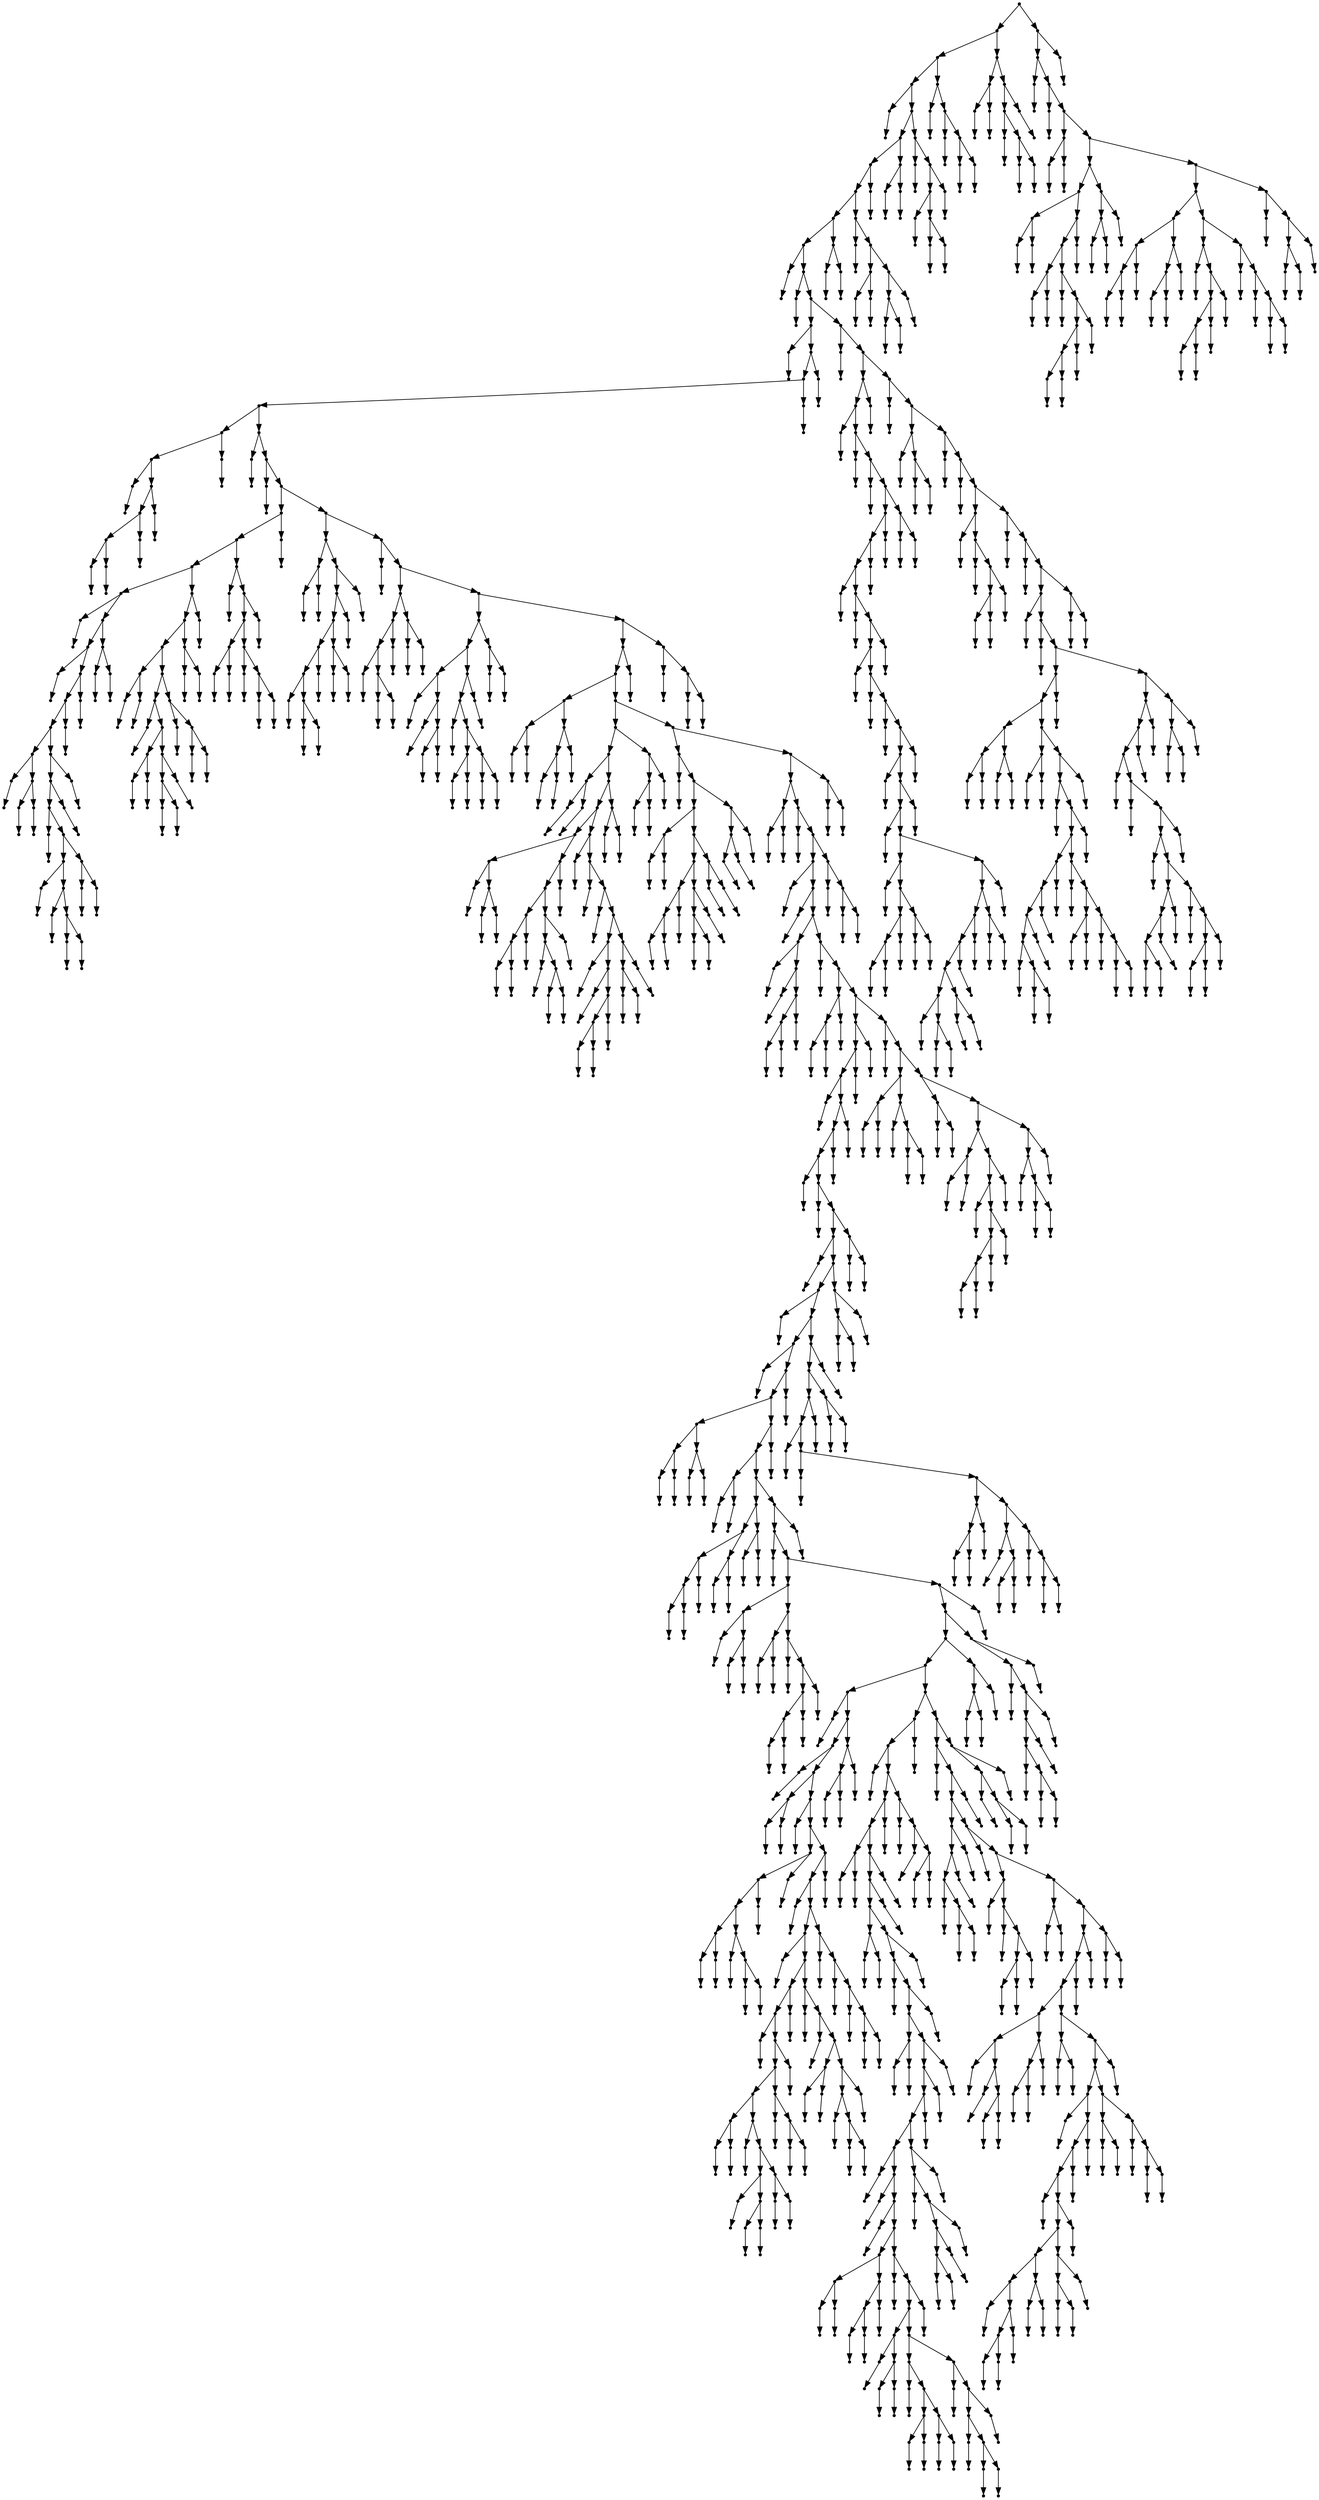 digraph {
  1627 [shape=point];
  1516 [shape=point];
  1498 [shape=point];
  1486 [shape=point];
  1 [shape=point];
  0 [shape=point];
  1485 [shape=point];
  1470 [shape=point];
  1464 [shape=point];
  1461 [shape=point];
  1443 [shape=point];
  1437 [shape=point];
  3 [shape=point];
  2 [shape=point];
  1436 [shape=point];
  5 [shape=point];
  4 [shape=point];
  1435 [shape=point];
  1162 [shape=point];
  7 [shape=point];
  6 [shape=point];
  1161 [shape=point];
  1158 [shape=point];
  1155 [shape=point];
  24 [shape=point];
  21 [shape=point];
  9 [shape=point];
  8 [shape=point];
  20 [shape=point];
  17 [shape=point];
  14 [shape=point];
  11 [shape=point];
  10 [shape=point];
  13 [shape=point];
  12 [shape=point];
  16 [shape=point];
  15 [shape=point];
  19 [shape=point];
  18 [shape=point];
  23 [shape=point];
  22 [shape=point];
  1154 [shape=point];
  26 [shape=point];
  25 [shape=point];
  1153 [shape=point];
  28 [shape=point];
  27 [shape=point];
  1152 [shape=point];
  147 [shape=point];
  144 [shape=point];
  123 [shape=point];
  81 [shape=point];
  30 [shape=point];
  29 [shape=point];
  80 [shape=point];
  74 [shape=point];
  32 [shape=point];
  31 [shape=point];
  73 [shape=point];
  70 [shape=point];
  67 [shape=point];
  40 [shape=point];
  34 [shape=point];
  33 [shape=point];
  39 [shape=point];
  36 [shape=point];
  35 [shape=point];
  38 [shape=point];
  37 [shape=point];
  66 [shape=point];
  63 [shape=point];
  60 [shape=point];
  42 [shape=point];
  41 [shape=point];
  59 [shape=point];
  53 [shape=point];
  44 [shape=point];
  43 [shape=point];
  52 [shape=point];
  46 [shape=point];
  45 [shape=point];
  51 [shape=point];
  48 [shape=point];
  47 [shape=point];
  50 [shape=point];
  49 [shape=point];
  58 [shape=point];
  55 [shape=point];
  54 [shape=point];
  57 [shape=point];
  56 [shape=point];
  62 [shape=point];
  61 [shape=point];
  65 [shape=point];
  64 [shape=point];
  69 [shape=point];
  68 [shape=point];
  72 [shape=point];
  71 [shape=point];
  79 [shape=point];
  76 [shape=point];
  75 [shape=point];
  78 [shape=point];
  77 [shape=point];
  122 [shape=point];
  119 [shape=point];
  113 [shape=point];
  86 [shape=point];
  83 [shape=point];
  82 [shape=point];
  85 [shape=point];
  84 [shape=point];
  112 [shape=point];
  103 [shape=point];
  88 [shape=point];
  87 [shape=point];
  102 [shape=point];
  93 [shape=point];
  90 [shape=point];
  89 [shape=point];
  92 [shape=point];
  91 [shape=point];
  101 [shape=point];
  98 [shape=point];
  95 [shape=point];
  94 [shape=point];
  97 [shape=point];
  96 [shape=point];
  100 [shape=point];
  99 [shape=point];
  111 [shape=point];
  105 [shape=point];
  104 [shape=point];
  110 [shape=point];
  107 [shape=point];
  106 [shape=point];
  109 [shape=point];
  108 [shape=point];
  118 [shape=point];
  115 [shape=point];
  114 [shape=point];
  117 [shape=point];
  116 [shape=point];
  121 [shape=point];
  120 [shape=point];
  143 [shape=point];
  125 [shape=point];
  124 [shape=point];
  142 [shape=point];
  139 [shape=point];
  130 [shape=point];
  127 [shape=point];
  126 [shape=point];
  129 [shape=point];
  128 [shape=point];
  138 [shape=point];
  132 [shape=point];
  131 [shape=point];
  137 [shape=point];
  134 [shape=point];
  133 [shape=point];
  136 [shape=point];
  135 [shape=point];
  141 [shape=point];
  140 [shape=point];
  146 [shape=point];
  145 [shape=point];
  1151 [shape=point];
  176 [shape=point];
  152 [shape=point];
  149 [shape=point];
  148 [shape=point];
  151 [shape=point];
  150 [shape=point];
  175 [shape=point];
  172 [shape=point];
  169 [shape=point];
  163 [shape=point];
  160 [shape=point];
  154 [shape=point];
  153 [shape=point];
  159 [shape=point];
  156 [shape=point];
  155 [shape=point];
  158 [shape=point];
  157 [shape=point];
  162 [shape=point];
  161 [shape=point];
  168 [shape=point];
  165 [shape=point];
  164 [shape=point];
  167 [shape=point];
  166 [shape=point];
  171 [shape=point];
  170 [shape=point];
  174 [shape=point];
  173 [shape=point];
  1150 [shape=point];
  178 [shape=point];
  177 [shape=point];
  1149 [shape=point];
  195 [shape=point];
  189 [shape=point];
  186 [shape=point];
  180 [shape=point];
  179 [shape=point];
  185 [shape=point];
  182 [shape=point];
  181 [shape=point];
  184 [shape=point];
  183 [shape=point];
  188 [shape=point];
  187 [shape=point];
  194 [shape=point];
  191 [shape=point];
  190 [shape=point];
  193 [shape=point];
  192 [shape=point];
  1148 [shape=point];
  230 [shape=point];
  224 [shape=point];
  206 [shape=point];
  197 [shape=point];
  196 [shape=point];
  205 [shape=point];
  199 [shape=point];
  198 [shape=point];
  204 [shape=point];
  201 [shape=point];
  200 [shape=point];
  203 [shape=point];
  202 [shape=point];
  223 [shape=point];
  220 [shape=point];
  208 [shape=point];
  207 [shape=point];
  219 [shape=point];
  213 [shape=point];
  210 [shape=point];
  209 [shape=point];
  212 [shape=point];
  211 [shape=point];
  218 [shape=point];
  215 [shape=point];
  214 [shape=point];
  217 [shape=point];
  216 [shape=point];
  222 [shape=point];
  221 [shape=point];
  229 [shape=point];
  226 [shape=point];
  225 [shape=point];
  228 [shape=point];
  227 [shape=point];
  1147 [shape=point];
  1138 [shape=point];
  1135 [shape=point];
  244 [shape=point];
  235 [shape=point];
  232 [shape=point];
  231 [shape=point];
  234 [shape=point];
  233 [shape=point];
  243 [shape=point];
  240 [shape=point];
  237 [shape=point];
  236 [shape=point];
  239 [shape=point];
  238 [shape=point];
  242 [shape=point];
  241 [shape=point];
  1134 [shape=point];
  330 [shape=point];
  321 [shape=point];
  249 [shape=point];
  246 [shape=point];
  245 [shape=point];
  248 [shape=point];
  247 [shape=point];
  320 [shape=point];
  314 [shape=point];
  281 [shape=point];
  257 [shape=point];
  251 [shape=point];
  250 [shape=point];
  256 [shape=point];
  253 [shape=point];
  252 [shape=point];
  255 [shape=point];
  254 [shape=point];
  280 [shape=point];
  277 [shape=point];
  265 [shape=point];
  262 [shape=point];
  259 [shape=point];
  258 [shape=point];
  261 [shape=point];
  260 [shape=point];
  264 [shape=point];
  263 [shape=point];
  276 [shape=point];
  273 [shape=point];
  267 [shape=point];
  266 [shape=point];
  272 [shape=point];
  269 [shape=point];
  268 [shape=point];
  271 [shape=point];
  270 [shape=point];
  275 [shape=point];
  274 [shape=point];
  279 [shape=point];
  278 [shape=point];
  313 [shape=point];
  283 [shape=point];
  282 [shape=point];
  312 [shape=point];
  285 [shape=point];
  284 [shape=point];
  311 [shape=point];
  287 [shape=point];
  286 [shape=point];
  310 [shape=point];
  301 [shape=point];
  289 [shape=point];
  288 [shape=point];
  300 [shape=point];
  291 [shape=point];
  290 [shape=point];
  299 [shape=point];
  296 [shape=point];
  293 [shape=point];
  292 [shape=point];
  295 [shape=point];
  294 [shape=point];
  298 [shape=point];
  297 [shape=point];
  309 [shape=point];
  306 [shape=point];
  303 [shape=point];
  302 [shape=point];
  305 [shape=point];
  304 [shape=point];
  308 [shape=point];
  307 [shape=point];
  319 [shape=point];
  316 [shape=point];
  315 [shape=point];
  318 [shape=point];
  317 [shape=point];
  329 [shape=point];
  326 [shape=point];
  323 [shape=point];
  322 [shape=point];
  325 [shape=point];
  324 [shape=point];
  328 [shape=point];
  327 [shape=point];
  1133 [shape=point];
  371 [shape=point];
  332 [shape=point];
  331 [shape=point];
  370 [shape=point];
  361 [shape=point];
  337 [shape=point];
  334 [shape=point];
  333 [shape=point];
  336 [shape=point];
  335 [shape=point];
  360 [shape=point];
  354 [shape=point];
  345 [shape=point];
  342 [shape=point];
  339 [shape=point];
  338 [shape=point];
  341 [shape=point];
  340 [shape=point];
  344 [shape=point];
  343 [shape=point];
  353 [shape=point];
  350 [shape=point];
  347 [shape=point];
  346 [shape=point];
  349 [shape=point];
  348 [shape=point];
  352 [shape=point];
  351 [shape=point];
  359 [shape=point];
  356 [shape=point];
  355 [shape=point];
  358 [shape=point];
  357 [shape=point];
  369 [shape=point];
  366 [shape=point];
  363 [shape=point];
  362 [shape=point];
  365 [shape=point];
  364 [shape=point];
  368 [shape=point];
  367 [shape=point];
  1132 [shape=point];
  1126 [shape=point];
  376 [shape=point];
  373 [shape=point];
  372 [shape=point];
  375 [shape=point];
  374 [shape=point];
  1125 [shape=point];
  378 [shape=point];
  377 [shape=point];
  1124 [shape=point];
  1115 [shape=point];
  380 [shape=point];
  379 [shape=point];
  1114 [shape=point];
  382 [shape=point];
  381 [shape=point];
  1113 [shape=point];
  396 [shape=point];
  384 [shape=point];
  383 [shape=point];
  395 [shape=point];
  386 [shape=point];
  385 [shape=point];
  394 [shape=point];
  391 [shape=point];
  388 [shape=point];
  387 [shape=point];
  390 [shape=point];
  389 [shape=point];
  393 [shape=point];
  392 [shape=point];
  1112 [shape=point];
  398 [shape=point];
  397 [shape=point];
  1111 [shape=point];
  406 [shape=point];
  403 [shape=point];
  400 [shape=point];
  399 [shape=point];
  402 [shape=point];
  401 [shape=point];
  405 [shape=point];
  404 [shape=point];
  1110 [shape=point];
  1050 [shape=point];
  1047 [shape=point];
  1044 [shape=point];
  408 [shape=point];
  407 [shape=point];
  1043 [shape=point];
  1040 [shape=point];
  1037 [shape=point];
  410 [shape=point];
  409 [shape=point];
  1036 [shape=point];
  412 [shape=point];
  411 [shape=point];
  1035 [shape=point];
  1029 [shape=point];
  414 [shape=point];
  413 [shape=point];
  1028 [shape=point];
  1019 [shape=point];
  416 [shape=point];
  415 [shape=point];
  1018 [shape=point];
  973 [shape=point];
  418 [shape=point];
  417 [shape=point];
  972 [shape=point];
  969 [shape=point];
  429 [shape=point];
  423 [shape=point];
  420 [shape=point];
  419 [shape=point];
  422 [shape=point];
  421 [shape=point];
  428 [shape=point];
  425 [shape=point];
  424 [shape=point];
  427 [shape=point];
  426 [shape=point];
  968 [shape=point];
  965 [shape=point];
  434 [shape=point];
  431 [shape=point];
  430 [shape=point];
  433 [shape=point];
  432 [shape=point];
  964 [shape=point];
  454 [shape=point];
  448 [shape=point];
  442 [shape=point];
  439 [shape=point];
  436 [shape=point];
  435 [shape=point];
  438 [shape=point];
  437 [shape=point];
  441 [shape=point];
  440 [shape=point];
  447 [shape=point];
  444 [shape=point];
  443 [shape=point];
  446 [shape=point];
  445 [shape=point];
  453 [shape=point];
  450 [shape=point];
  449 [shape=point];
  452 [shape=point];
  451 [shape=point];
  963 [shape=point];
  960 [shape=point];
  456 [shape=point];
  455 [shape=point];
  959 [shape=point];
  485 [shape=point];
  464 [shape=point];
  458 [shape=point];
  457 [shape=point];
  463 [shape=point];
  460 [shape=point];
  459 [shape=point];
  462 [shape=point];
  461 [shape=point];
  484 [shape=point];
  469 [shape=point];
  466 [shape=point];
  465 [shape=point];
  468 [shape=point];
  467 [shape=point];
  483 [shape=point];
  471 [shape=point];
  470 [shape=point];
  482 [shape=point];
  479 [shape=point];
  476 [shape=point];
  473 [shape=point];
  472 [shape=point];
  475 [shape=point];
  474 [shape=point];
  478 [shape=point];
  477 [shape=point];
  481 [shape=point];
  480 [shape=point];
  958 [shape=point];
  955 [shape=point];
  934 [shape=point];
  925 [shape=point];
  619 [shape=point];
  487 [shape=point];
  486 [shape=point];
  618 [shape=point];
  609 [shape=point];
  489 [shape=point];
  488 [shape=point];
  608 [shape=point];
  494 [shape=point];
  491 [shape=point];
  490 [shape=point];
  493 [shape=point];
  492 [shape=point];
  607 [shape=point];
  496 [shape=point];
  495 [shape=point];
  606 [shape=point];
  516 [shape=point];
  513 [shape=point];
  510 [shape=point];
  501 [shape=point];
  498 [shape=point];
  497 [shape=point];
  500 [shape=point];
  499 [shape=point];
  509 [shape=point];
  503 [shape=point];
  502 [shape=point];
  508 [shape=point];
  505 [shape=point];
  504 [shape=point];
  507 [shape=point];
  506 [shape=point];
  512 [shape=point];
  511 [shape=point];
  515 [shape=point];
  514 [shape=point];
  605 [shape=point];
  602 [shape=point];
  518 [shape=point];
  517 [shape=point];
  601 [shape=point];
  586 [shape=point];
  520 [shape=point];
  519 [shape=point];
  585 [shape=point];
  561 [shape=point];
  558 [shape=point];
  522 [shape=point];
  521 [shape=point];
  557 [shape=point];
  554 [shape=point];
  545 [shape=point];
  527 [shape=point];
  524 [shape=point];
  523 [shape=point];
  526 [shape=point];
  525 [shape=point];
  544 [shape=point];
  529 [shape=point];
  528 [shape=point];
  543 [shape=point];
  537 [shape=point];
  531 [shape=point];
  530 [shape=point];
  536 [shape=point];
  533 [shape=point];
  532 [shape=point];
  535 [shape=point];
  534 [shape=point];
  542 [shape=point];
  539 [shape=point];
  538 [shape=point];
  541 [shape=point];
  540 [shape=point];
  553 [shape=point];
  547 [shape=point];
  546 [shape=point];
  552 [shape=point];
  549 [shape=point];
  548 [shape=point];
  551 [shape=point];
  550 [shape=point];
  556 [shape=point];
  555 [shape=point];
  560 [shape=point];
  559 [shape=point];
  584 [shape=point];
  563 [shape=point];
  562 [shape=point];
  583 [shape=point];
  565 [shape=point];
  564 [shape=point];
  582 [shape=point];
  570 [shape=point];
  567 [shape=point];
  566 [shape=point];
  569 [shape=point];
  568 [shape=point];
  581 [shape=point];
  578 [shape=point];
  572 [shape=point];
  571 [shape=point];
  577 [shape=point];
  574 [shape=point];
  573 [shape=point];
  576 [shape=point];
  575 [shape=point];
  580 [shape=point];
  579 [shape=point];
  600 [shape=point];
  588 [shape=point];
  587 [shape=point];
  599 [shape=point];
  590 [shape=point];
  589 [shape=point];
  598 [shape=point];
  592 [shape=point];
  591 [shape=point];
  597 [shape=point];
  594 [shape=point];
  593 [shape=point];
  596 [shape=point];
  595 [shape=point];
  604 [shape=point];
  603 [shape=point];
  617 [shape=point];
  614 [shape=point];
  611 [shape=point];
  610 [shape=point];
  613 [shape=point];
  612 [shape=point];
  616 [shape=point];
  615 [shape=point];
  924 [shape=point];
  768 [shape=point];
  765 [shape=point];
  621 [shape=point];
  620 [shape=point];
  764 [shape=point];
  752 [shape=point];
  749 [shape=point];
  626 [shape=point];
  623 [shape=point];
  622 [shape=point];
  625 [shape=point];
  624 [shape=point];
  748 [shape=point];
  745 [shape=point];
  742 [shape=point];
  631 [shape=point];
  628 [shape=point];
  627 [shape=point];
  630 [shape=point];
  629 [shape=point];
  741 [shape=point];
  738 [shape=point];
  633 [shape=point];
  632 [shape=point];
  737 [shape=point];
  734 [shape=point];
  638 [shape=point];
  635 [shape=point];
  634 [shape=point];
  637 [shape=point];
  636 [shape=point];
  733 [shape=point];
  730 [shape=point];
  727 [shape=point];
  724 [shape=point];
  706 [shape=point];
  640 [shape=point];
  639 [shape=point];
  705 [shape=point];
  642 [shape=point];
  641 [shape=point];
  704 [shape=point];
  644 [shape=point];
  643 [shape=point];
  703 [shape=point];
  658 [shape=point];
  649 [shape=point];
  646 [shape=point];
  645 [shape=point];
  648 [shape=point];
  647 [shape=point];
  657 [shape=point];
  654 [shape=point];
  651 [shape=point];
  650 [shape=point];
  653 [shape=point];
  652 [shape=point];
  656 [shape=point];
  655 [shape=point];
  702 [shape=point];
  660 [shape=point];
  659 [shape=point];
  701 [shape=point];
  698 [shape=point];
  668 [shape=point];
  662 [shape=point];
  661 [shape=point];
  667 [shape=point];
  664 [shape=point];
  663 [shape=point];
  666 [shape=point];
  665 [shape=point];
  697 [shape=point];
  682 [shape=point];
  670 [shape=point];
  669 [shape=point];
  681 [shape=point];
  675 [shape=point];
  672 [shape=point];
  671 [shape=point];
  674 [shape=point];
  673 [shape=point];
  680 [shape=point];
  677 [shape=point];
  676 [shape=point];
  679 [shape=point];
  678 [shape=point];
  696 [shape=point];
  684 [shape=point];
  683 [shape=point];
  695 [shape=point];
  692 [shape=point];
  686 [shape=point];
  685 [shape=point];
  691 [shape=point];
  688 [shape=point];
  687 [shape=point];
  690 [shape=point];
  689 [shape=point];
  694 [shape=point];
  693 [shape=point];
  700 [shape=point];
  699 [shape=point];
  723 [shape=point];
  720 [shape=point];
  708 [shape=point];
  707 [shape=point];
  719 [shape=point];
  716 [shape=point];
  713 [shape=point];
  710 [shape=point];
  709 [shape=point];
  712 [shape=point];
  711 [shape=point];
  715 [shape=point];
  714 [shape=point];
  718 [shape=point];
  717 [shape=point];
  722 [shape=point];
  721 [shape=point];
  726 [shape=point];
  725 [shape=point];
  729 [shape=point];
  728 [shape=point];
  732 [shape=point];
  731 [shape=point];
  736 [shape=point];
  735 [shape=point];
  740 [shape=point];
  739 [shape=point];
  744 [shape=point];
  743 [shape=point];
  747 [shape=point];
  746 [shape=point];
  751 [shape=point];
  750 [shape=point];
  763 [shape=point];
  754 [shape=point];
  753 [shape=point];
  762 [shape=point];
  756 [shape=point];
  755 [shape=point];
  761 [shape=point];
  758 [shape=point];
  757 [shape=point];
  760 [shape=point];
  759 [shape=point];
  767 [shape=point];
  766 [shape=point];
  923 [shape=point];
  911 [shape=point];
  770 [shape=point];
  769 [shape=point];
  910 [shape=point];
  907 [shape=point];
  784 [shape=point];
  781 [shape=point];
  778 [shape=point];
  772 [shape=point];
  771 [shape=point];
  777 [shape=point];
  774 [shape=point];
  773 [shape=point];
  776 [shape=point];
  775 [shape=point];
  780 [shape=point];
  779 [shape=point];
  783 [shape=point];
  782 [shape=point];
  906 [shape=point];
  786 [shape=point];
  785 [shape=point];
  905 [shape=point];
  800 [shape=point];
  788 [shape=point];
  787 [shape=point];
  799 [shape=point];
  790 [shape=point];
  789 [shape=point];
  798 [shape=point];
  795 [shape=point];
  792 [shape=point];
  791 [shape=point];
  794 [shape=point];
  793 [shape=point];
  797 [shape=point];
  796 [shape=point];
  904 [shape=point];
  805 [shape=point];
  802 [shape=point];
  801 [shape=point];
  804 [shape=point];
  803 [shape=point];
  903 [shape=point];
  897 [shape=point];
  894 [shape=point];
  891 [shape=point];
  825 [shape=point];
  816 [shape=point];
  807 [shape=point];
  806 [shape=point];
  815 [shape=point];
  809 [shape=point];
  808 [shape=point];
  814 [shape=point];
  811 [shape=point];
  810 [shape=point];
  813 [shape=point];
  812 [shape=point];
  824 [shape=point];
  821 [shape=point];
  818 [shape=point];
  817 [shape=point];
  820 [shape=point];
  819 [shape=point];
  823 [shape=point];
  822 [shape=point];
  890 [shape=point];
  830 [shape=point];
  827 [shape=point];
  826 [shape=point];
  829 [shape=point];
  828 [shape=point];
  889 [shape=point];
  886 [shape=point];
  871 [shape=point];
  832 [shape=point];
  831 [shape=point];
  870 [shape=point];
  867 [shape=point];
  864 [shape=point];
  834 [shape=point];
  833 [shape=point];
  863 [shape=point];
  860 [shape=point];
  851 [shape=point];
  845 [shape=point];
  836 [shape=point];
  835 [shape=point];
  844 [shape=point];
  841 [shape=point];
  838 [shape=point];
  837 [shape=point];
  840 [shape=point];
  839 [shape=point];
  843 [shape=point];
  842 [shape=point];
  850 [shape=point];
  847 [shape=point];
  846 [shape=point];
  849 [shape=point];
  848 [shape=point];
  859 [shape=point];
  856 [shape=point];
  853 [shape=point];
  852 [shape=point];
  855 [shape=point];
  854 [shape=point];
  858 [shape=point];
  857 [shape=point];
  862 [shape=point];
  861 [shape=point];
  866 [shape=point];
  865 [shape=point];
  869 [shape=point];
  868 [shape=point];
  885 [shape=point];
  876 [shape=point];
  873 [shape=point];
  872 [shape=point];
  875 [shape=point];
  874 [shape=point];
  884 [shape=point];
  878 [shape=point];
  877 [shape=point];
  883 [shape=point];
  880 [shape=point];
  879 [shape=point];
  882 [shape=point];
  881 [shape=point];
  888 [shape=point];
  887 [shape=point];
  893 [shape=point];
  892 [shape=point];
  896 [shape=point];
  895 [shape=point];
  902 [shape=point];
  899 [shape=point];
  898 [shape=point];
  901 [shape=point];
  900 [shape=point];
  909 [shape=point];
  908 [shape=point];
  922 [shape=point];
  919 [shape=point];
  913 [shape=point];
  912 [shape=point];
  918 [shape=point];
  915 [shape=point];
  914 [shape=point];
  917 [shape=point];
  916 [shape=point];
  921 [shape=point];
  920 [shape=point];
  933 [shape=point];
  930 [shape=point];
  927 [shape=point];
  926 [shape=point];
  929 [shape=point];
  928 [shape=point];
  932 [shape=point];
  931 [shape=point];
  954 [shape=point];
  951 [shape=point];
  936 [shape=point];
  935 [shape=point];
  950 [shape=point];
  947 [shape=point];
  944 [shape=point];
  938 [shape=point];
  937 [shape=point];
  943 [shape=point];
  940 [shape=point];
  939 [shape=point];
  942 [shape=point];
  941 [shape=point];
  946 [shape=point];
  945 [shape=point];
  949 [shape=point];
  948 [shape=point];
  953 [shape=point];
  952 [shape=point];
  957 [shape=point];
  956 [shape=point];
  962 [shape=point];
  961 [shape=point];
  967 [shape=point];
  966 [shape=point];
  971 [shape=point];
  970 [shape=point];
  1017 [shape=point];
  1014 [shape=point];
  1008 [shape=point];
  1005 [shape=point];
  975 [shape=point];
  974 [shape=point];
  1004 [shape=point];
  977 [shape=point];
  976 [shape=point];
  1003 [shape=point];
  985 [shape=point];
  982 [shape=point];
  979 [shape=point];
  978 [shape=point];
  981 [shape=point];
  980 [shape=point];
  984 [shape=point];
  983 [shape=point];
  1002 [shape=point];
  993 [shape=point];
  987 [shape=point];
  986 [shape=point];
  992 [shape=point];
  989 [shape=point];
  988 [shape=point];
  991 [shape=point];
  990 [shape=point];
  1001 [shape=point];
  995 [shape=point];
  994 [shape=point];
  1000 [shape=point];
  997 [shape=point];
  996 [shape=point];
  999 [shape=point];
  998 [shape=point];
  1007 [shape=point];
  1006 [shape=point];
  1013 [shape=point];
  1010 [shape=point];
  1009 [shape=point];
  1012 [shape=point];
  1011 [shape=point];
  1016 [shape=point];
  1015 [shape=point];
  1027 [shape=point];
  1024 [shape=point];
  1021 [shape=point];
  1020 [shape=point];
  1023 [shape=point];
  1022 [shape=point];
  1026 [shape=point];
  1025 [shape=point];
  1034 [shape=point];
  1031 [shape=point];
  1030 [shape=point];
  1033 [shape=point];
  1032 [shape=point];
  1039 [shape=point];
  1038 [shape=point];
  1042 [shape=point];
  1041 [shape=point];
  1046 [shape=point];
  1045 [shape=point];
  1049 [shape=point];
  1048 [shape=point];
  1109 [shape=point];
  1052 [shape=point];
  1051 [shape=point];
  1108 [shape=point];
  1066 [shape=point];
  1057 [shape=point];
  1054 [shape=point];
  1053 [shape=point];
  1056 [shape=point];
  1055 [shape=point];
  1065 [shape=point];
  1059 [shape=point];
  1058 [shape=point];
  1064 [shape=point];
  1061 [shape=point];
  1060 [shape=point];
  1063 [shape=point];
  1062 [shape=point];
  1107 [shape=point];
  1071 [shape=point];
  1068 [shape=point];
  1067 [shape=point];
  1070 [shape=point];
  1069 [shape=point];
  1106 [shape=point];
  1094 [shape=point];
  1076 [shape=point];
  1073 [shape=point];
  1072 [shape=point];
  1075 [shape=point];
  1074 [shape=point];
  1093 [shape=point];
  1090 [shape=point];
  1078 [shape=point];
  1077 [shape=point];
  1089 [shape=point];
  1086 [shape=point];
  1083 [shape=point];
  1080 [shape=point];
  1079 [shape=point];
  1082 [shape=point];
  1081 [shape=point];
  1085 [shape=point];
  1084 [shape=point];
  1088 [shape=point];
  1087 [shape=point];
  1092 [shape=point];
  1091 [shape=point];
  1105 [shape=point];
  1102 [shape=point];
  1096 [shape=point];
  1095 [shape=point];
  1101 [shape=point];
  1098 [shape=point];
  1097 [shape=point];
  1100 [shape=point];
  1099 [shape=point];
  1104 [shape=point];
  1103 [shape=point];
  1123 [shape=point];
  1117 [shape=point];
  1116 [shape=point];
  1122 [shape=point];
  1119 [shape=point];
  1118 [shape=point];
  1121 [shape=point];
  1120 [shape=point];
  1131 [shape=point];
  1128 [shape=point];
  1127 [shape=point];
  1130 [shape=point];
  1129 [shape=point];
  1137 [shape=point];
  1136 [shape=point];
  1146 [shape=point];
  1140 [shape=point];
  1139 [shape=point];
  1145 [shape=point];
  1142 [shape=point];
  1141 [shape=point];
  1144 [shape=point];
  1143 [shape=point];
  1157 [shape=point];
  1156 [shape=point];
  1160 [shape=point];
  1159 [shape=point];
  1434 [shape=point];
  1164 [shape=point];
  1163 [shape=point];
  1433 [shape=point];
  1265 [shape=point];
  1262 [shape=point];
  1166 [shape=point];
  1165 [shape=point];
  1261 [shape=point];
  1168 [shape=point];
  1167 [shape=point];
  1260 [shape=point];
  1170 [shape=point];
  1169 [shape=point];
  1259 [shape=point];
  1253 [shape=point];
  1250 [shape=point];
  1247 [shape=point];
  1172 [shape=point];
  1171 [shape=point];
  1246 [shape=point];
  1174 [shape=point];
  1173 [shape=point];
  1245 [shape=point];
  1242 [shape=point];
  1176 [shape=point];
  1175 [shape=point];
  1241 [shape=point];
  1178 [shape=point];
  1177 [shape=point];
  1240 [shape=point];
  1180 [shape=point];
  1179 [shape=point];
  1239 [shape=point];
  1236 [shape=point];
  1182 [shape=point];
  1181 [shape=point];
  1235 [shape=point];
  1232 [shape=point];
  1184 [shape=point];
  1183 [shape=point];
  1231 [shape=point];
  1201 [shape=point];
  1186 [shape=point];
  1185 [shape=point];
  1200 [shape=point];
  1194 [shape=point];
  1191 [shape=point];
  1188 [shape=point];
  1187 [shape=point];
  1190 [shape=point];
  1189 [shape=point];
  1193 [shape=point];
  1192 [shape=point];
  1199 [shape=point];
  1196 [shape=point];
  1195 [shape=point];
  1198 [shape=point];
  1197 [shape=point];
  1230 [shape=point];
  1227 [shape=point];
  1221 [shape=point];
  1218 [shape=point];
  1215 [shape=point];
  1209 [shape=point];
  1203 [shape=point];
  1202 [shape=point];
  1208 [shape=point];
  1205 [shape=point];
  1204 [shape=point];
  1207 [shape=point];
  1206 [shape=point];
  1214 [shape=point];
  1211 [shape=point];
  1210 [shape=point];
  1213 [shape=point];
  1212 [shape=point];
  1217 [shape=point];
  1216 [shape=point];
  1220 [shape=point];
  1219 [shape=point];
  1226 [shape=point];
  1223 [shape=point];
  1222 [shape=point];
  1225 [shape=point];
  1224 [shape=point];
  1229 [shape=point];
  1228 [shape=point];
  1234 [shape=point];
  1233 [shape=point];
  1238 [shape=point];
  1237 [shape=point];
  1244 [shape=point];
  1243 [shape=point];
  1249 [shape=point];
  1248 [shape=point];
  1252 [shape=point];
  1251 [shape=point];
  1258 [shape=point];
  1255 [shape=point];
  1254 [shape=point];
  1257 [shape=point];
  1256 [shape=point];
  1264 [shape=point];
  1263 [shape=point];
  1432 [shape=point];
  1267 [shape=point];
  1266 [shape=point];
  1431 [shape=point];
  1275 [shape=point];
  1269 [shape=point];
  1268 [shape=point];
  1274 [shape=point];
  1271 [shape=point];
  1270 [shape=point];
  1273 [shape=point];
  1272 [shape=point];
  1430 [shape=point];
  1277 [shape=point];
  1276 [shape=point];
  1429 [shape=point];
  1279 [shape=point];
  1278 [shape=point];
  1428 [shape=point];
  1293 [shape=point];
  1281 [shape=point];
  1280 [shape=point];
  1292 [shape=point];
  1283 [shape=point];
  1282 [shape=point];
  1291 [shape=point];
  1288 [shape=point];
  1285 [shape=point];
  1284 [shape=point];
  1287 [shape=point];
  1286 [shape=point];
  1290 [shape=point];
  1289 [shape=point];
  1427 [shape=point];
  1295 [shape=point];
  1294 [shape=point];
  1426 [shape=point];
  1297 [shape=point];
  1296 [shape=point];
  1425 [shape=point];
  1419 [shape=point];
  1299 [shape=point];
  1298 [shape=point];
  1418 [shape=point];
  1301 [shape=point];
  1300 [shape=point];
  1417 [shape=point];
  1366 [shape=point];
  1363 [shape=point];
  1312 [shape=point];
  1306 [shape=point];
  1303 [shape=point];
  1302 [shape=point];
  1305 [shape=point];
  1304 [shape=point];
  1311 [shape=point];
  1308 [shape=point];
  1307 [shape=point];
  1310 [shape=point];
  1309 [shape=point];
  1362 [shape=point];
  1317 [shape=point];
  1314 [shape=point];
  1313 [shape=point];
  1316 [shape=point];
  1315 [shape=point];
  1361 [shape=point];
  1358 [shape=point];
  1319 [shape=point];
  1318 [shape=point];
  1357 [shape=point];
  1354 [shape=point];
  1336 [shape=point];
  1333 [shape=point];
  1330 [shape=point];
  1327 [shape=point];
  1321 [shape=point];
  1320 [shape=point];
  1326 [shape=point];
  1323 [shape=point];
  1322 [shape=point];
  1325 [shape=point];
  1324 [shape=point];
  1329 [shape=point];
  1328 [shape=point];
  1332 [shape=point];
  1331 [shape=point];
  1335 [shape=point];
  1334 [shape=point];
  1353 [shape=point];
  1338 [shape=point];
  1337 [shape=point];
  1352 [shape=point];
  1343 [shape=point];
  1340 [shape=point];
  1339 [shape=point];
  1342 [shape=point];
  1341 [shape=point];
  1351 [shape=point];
  1345 [shape=point];
  1344 [shape=point];
  1350 [shape=point];
  1347 [shape=point];
  1346 [shape=point];
  1349 [shape=point];
  1348 [shape=point];
  1356 [shape=point];
  1355 [shape=point];
  1360 [shape=point];
  1359 [shape=point];
  1365 [shape=point];
  1364 [shape=point];
  1416 [shape=point];
  1407 [shape=point];
  1404 [shape=point];
  1401 [shape=point];
  1368 [shape=point];
  1367 [shape=point];
  1400 [shape=point];
  1370 [shape=point];
  1369 [shape=point];
  1399 [shape=point];
  1396 [shape=point];
  1372 [shape=point];
  1371 [shape=point];
  1395 [shape=point];
  1383 [shape=point];
  1380 [shape=point];
  1377 [shape=point];
  1374 [shape=point];
  1373 [shape=point];
  1376 [shape=point];
  1375 [shape=point];
  1379 [shape=point];
  1378 [shape=point];
  1382 [shape=point];
  1381 [shape=point];
  1394 [shape=point];
  1385 [shape=point];
  1384 [shape=point];
  1393 [shape=point];
  1390 [shape=point];
  1387 [shape=point];
  1386 [shape=point];
  1389 [shape=point];
  1388 [shape=point];
  1392 [shape=point];
  1391 [shape=point];
  1398 [shape=point];
  1397 [shape=point];
  1403 [shape=point];
  1402 [shape=point];
  1406 [shape=point];
  1405 [shape=point];
  1415 [shape=point];
  1412 [shape=point];
  1409 [shape=point];
  1408 [shape=point];
  1411 [shape=point];
  1410 [shape=point];
  1414 [shape=point];
  1413 [shape=point];
  1424 [shape=point];
  1421 [shape=point];
  1420 [shape=point];
  1423 [shape=point];
  1422 [shape=point];
  1442 [shape=point];
  1439 [shape=point];
  1438 [shape=point];
  1441 [shape=point];
  1440 [shape=point];
  1460 [shape=point];
  1445 [shape=point];
  1444 [shape=point];
  1459 [shape=point];
  1450 [shape=point];
  1447 [shape=point];
  1446 [shape=point];
  1449 [shape=point];
  1448 [shape=point];
  1458 [shape=point];
  1455 [shape=point];
  1452 [shape=point];
  1451 [shape=point];
  1454 [shape=point];
  1453 [shape=point];
  1457 [shape=point];
  1456 [shape=point];
  1463 [shape=point];
  1462 [shape=point];
  1469 [shape=point];
  1466 [shape=point];
  1465 [shape=point];
  1468 [shape=point];
  1467 [shape=point];
  1484 [shape=point];
  1472 [shape=point];
  1471 [shape=point];
  1483 [shape=point];
  1480 [shape=point];
  1474 [shape=point];
  1473 [shape=point];
  1479 [shape=point];
  1476 [shape=point];
  1475 [shape=point];
  1478 [shape=point];
  1477 [shape=point];
  1482 [shape=point];
  1481 [shape=point];
  1497 [shape=point];
  1488 [shape=point];
  1487 [shape=point];
  1496 [shape=point];
  1490 [shape=point];
  1489 [shape=point];
  1495 [shape=point];
  1492 [shape=point];
  1491 [shape=point];
  1494 [shape=point];
  1493 [shape=point];
  1515 [shape=point];
  1503 [shape=point];
  1500 [shape=point];
  1499 [shape=point];
  1502 [shape=point];
  1501 [shape=point];
  1514 [shape=point];
  1511 [shape=point];
  1505 [shape=point];
  1504 [shape=point];
  1510 [shape=point];
  1507 [shape=point];
  1506 [shape=point];
  1509 [shape=point];
  1508 [shape=point];
  1513 [shape=point];
  1512 [shape=point];
  1626 [shape=point];
  1623 [shape=point];
  1518 [shape=point];
  1517 [shape=point];
  1622 [shape=point];
  1520 [shape=point];
  1519 [shape=point];
  1621 [shape=point];
  1525 [shape=point];
  1522 [shape=point];
  1521 [shape=point];
  1524 [shape=point];
  1523 [shape=point];
  1620 [shape=point];
  1563 [shape=point];
  1554 [shape=point];
  1530 [shape=point];
  1527 [shape=point];
  1526 [shape=point];
  1529 [shape=point];
  1528 [shape=point];
  1553 [shape=point];
  1550 [shape=point];
  1535 [shape=point];
  1532 [shape=point];
  1531 [shape=point];
  1534 [shape=point];
  1533 [shape=point];
  1549 [shape=point];
  1537 [shape=point];
  1536 [shape=point];
  1548 [shape=point];
  1545 [shape=point];
  1542 [shape=point];
  1539 [shape=point];
  1538 [shape=point];
  1541 [shape=point];
  1540 [shape=point];
  1544 [shape=point];
  1543 [shape=point];
  1547 [shape=point];
  1546 [shape=point];
  1552 [shape=point];
  1551 [shape=point];
  1562 [shape=point];
  1559 [shape=point];
  1556 [shape=point];
  1555 [shape=point];
  1558 [shape=point];
  1557 [shape=point];
  1561 [shape=point];
  1560 [shape=point];
  1619 [shape=point];
  1607 [shape=point];
  1580 [shape=point];
  1571 [shape=point];
  1568 [shape=point];
  1565 [shape=point];
  1564 [shape=point];
  1567 [shape=point];
  1566 [shape=point];
  1570 [shape=point];
  1569 [shape=point];
  1579 [shape=point];
  1576 [shape=point];
  1573 [shape=point];
  1572 [shape=point];
  1575 [shape=point];
  1574 [shape=point];
  1578 [shape=point];
  1577 [shape=point];
  1606 [shape=point];
  1594 [shape=point];
  1582 [shape=point];
  1581 [shape=point];
  1593 [shape=point];
  1590 [shape=point];
  1587 [shape=point];
  1584 [shape=point];
  1583 [shape=point];
  1586 [shape=point];
  1585 [shape=point];
  1589 [shape=point];
  1588 [shape=point];
  1592 [shape=point];
  1591 [shape=point];
  1605 [shape=point];
  1596 [shape=point];
  1595 [shape=point];
  1604 [shape=point];
  1598 [shape=point];
  1597 [shape=point];
  1603 [shape=point];
  1600 [shape=point];
  1599 [shape=point];
  1602 [shape=point];
  1601 [shape=point];
  1618 [shape=point];
  1609 [shape=point];
  1608 [shape=point];
  1617 [shape=point];
  1614 [shape=point];
  1611 [shape=point];
  1610 [shape=point];
  1613 [shape=point];
  1612 [shape=point];
  1616 [shape=point];
  1615 [shape=point];
  1625 [shape=point];
  1624 [shape=point];
1627 -> 1516;
1516 -> 1498;
1498 -> 1486;
1486 -> 1;
1 -> 0;
1486 -> 1485;
1485 -> 1470;
1470 -> 1464;
1464 -> 1461;
1461 -> 1443;
1443 -> 1437;
1437 -> 3;
3 -> 2;
1437 -> 1436;
1436 -> 5;
5 -> 4;
1436 -> 1435;
1435 -> 1162;
1162 -> 7;
7 -> 6;
1162 -> 1161;
1161 -> 1158;
1158 -> 1155;
1155 -> 24;
24 -> 21;
21 -> 9;
9 -> 8;
21 -> 20;
20 -> 17;
17 -> 14;
14 -> 11;
11 -> 10;
14 -> 13;
13 -> 12;
17 -> 16;
16 -> 15;
20 -> 19;
19 -> 18;
24 -> 23;
23 -> 22;
1155 -> 1154;
1154 -> 26;
26 -> 25;
1154 -> 1153;
1153 -> 28;
28 -> 27;
1153 -> 1152;
1152 -> 147;
147 -> 144;
144 -> 123;
123 -> 81;
81 -> 30;
30 -> 29;
81 -> 80;
80 -> 74;
74 -> 32;
32 -> 31;
74 -> 73;
73 -> 70;
70 -> 67;
67 -> 40;
40 -> 34;
34 -> 33;
40 -> 39;
39 -> 36;
36 -> 35;
39 -> 38;
38 -> 37;
67 -> 66;
66 -> 63;
63 -> 60;
60 -> 42;
42 -> 41;
60 -> 59;
59 -> 53;
53 -> 44;
44 -> 43;
53 -> 52;
52 -> 46;
46 -> 45;
52 -> 51;
51 -> 48;
48 -> 47;
51 -> 50;
50 -> 49;
59 -> 58;
58 -> 55;
55 -> 54;
58 -> 57;
57 -> 56;
63 -> 62;
62 -> 61;
66 -> 65;
65 -> 64;
70 -> 69;
69 -> 68;
73 -> 72;
72 -> 71;
80 -> 79;
79 -> 76;
76 -> 75;
79 -> 78;
78 -> 77;
123 -> 122;
122 -> 119;
119 -> 113;
113 -> 86;
86 -> 83;
83 -> 82;
86 -> 85;
85 -> 84;
113 -> 112;
112 -> 103;
103 -> 88;
88 -> 87;
103 -> 102;
102 -> 93;
93 -> 90;
90 -> 89;
93 -> 92;
92 -> 91;
102 -> 101;
101 -> 98;
98 -> 95;
95 -> 94;
98 -> 97;
97 -> 96;
101 -> 100;
100 -> 99;
112 -> 111;
111 -> 105;
105 -> 104;
111 -> 110;
110 -> 107;
107 -> 106;
110 -> 109;
109 -> 108;
119 -> 118;
118 -> 115;
115 -> 114;
118 -> 117;
117 -> 116;
122 -> 121;
121 -> 120;
144 -> 143;
143 -> 125;
125 -> 124;
143 -> 142;
142 -> 139;
139 -> 130;
130 -> 127;
127 -> 126;
130 -> 129;
129 -> 128;
139 -> 138;
138 -> 132;
132 -> 131;
138 -> 137;
137 -> 134;
134 -> 133;
137 -> 136;
136 -> 135;
142 -> 141;
141 -> 140;
147 -> 146;
146 -> 145;
1152 -> 1151;
1151 -> 176;
176 -> 152;
152 -> 149;
149 -> 148;
152 -> 151;
151 -> 150;
176 -> 175;
175 -> 172;
172 -> 169;
169 -> 163;
163 -> 160;
160 -> 154;
154 -> 153;
160 -> 159;
159 -> 156;
156 -> 155;
159 -> 158;
158 -> 157;
163 -> 162;
162 -> 161;
169 -> 168;
168 -> 165;
165 -> 164;
168 -> 167;
167 -> 166;
172 -> 171;
171 -> 170;
175 -> 174;
174 -> 173;
1151 -> 1150;
1150 -> 178;
178 -> 177;
1150 -> 1149;
1149 -> 195;
195 -> 189;
189 -> 186;
186 -> 180;
180 -> 179;
186 -> 185;
185 -> 182;
182 -> 181;
185 -> 184;
184 -> 183;
189 -> 188;
188 -> 187;
195 -> 194;
194 -> 191;
191 -> 190;
194 -> 193;
193 -> 192;
1149 -> 1148;
1148 -> 230;
230 -> 224;
224 -> 206;
206 -> 197;
197 -> 196;
206 -> 205;
205 -> 199;
199 -> 198;
205 -> 204;
204 -> 201;
201 -> 200;
204 -> 203;
203 -> 202;
224 -> 223;
223 -> 220;
220 -> 208;
208 -> 207;
220 -> 219;
219 -> 213;
213 -> 210;
210 -> 209;
213 -> 212;
212 -> 211;
219 -> 218;
218 -> 215;
215 -> 214;
218 -> 217;
217 -> 216;
223 -> 222;
222 -> 221;
230 -> 229;
229 -> 226;
226 -> 225;
229 -> 228;
228 -> 227;
1148 -> 1147;
1147 -> 1138;
1138 -> 1135;
1135 -> 244;
244 -> 235;
235 -> 232;
232 -> 231;
235 -> 234;
234 -> 233;
244 -> 243;
243 -> 240;
240 -> 237;
237 -> 236;
240 -> 239;
239 -> 238;
243 -> 242;
242 -> 241;
1135 -> 1134;
1134 -> 330;
330 -> 321;
321 -> 249;
249 -> 246;
246 -> 245;
249 -> 248;
248 -> 247;
321 -> 320;
320 -> 314;
314 -> 281;
281 -> 257;
257 -> 251;
251 -> 250;
257 -> 256;
256 -> 253;
253 -> 252;
256 -> 255;
255 -> 254;
281 -> 280;
280 -> 277;
277 -> 265;
265 -> 262;
262 -> 259;
259 -> 258;
262 -> 261;
261 -> 260;
265 -> 264;
264 -> 263;
277 -> 276;
276 -> 273;
273 -> 267;
267 -> 266;
273 -> 272;
272 -> 269;
269 -> 268;
272 -> 271;
271 -> 270;
276 -> 275;
275 -> 274;
280 -> 279;
279 -> 278;
314 -> 313;
313 -> 283;
283 -> 282;
313 -> 312;
312 -> 285;
285 -> 284;
312 -> 311;
311 -> 287;
287 -> 286;
311 -> 310;
310 -> 301;
301 -> 289;
289 -> 288;
301 -> 300;
300 -> 291;
291 -> 290;
300 -> 299;
299 -> 296;
296 -> 293;
293 -> 292;
296 -> 295;
295 -> 294;
299 -> 298;
298 -> 297;
310 -> 309;
309 -> 306;
306 -> 303;
303 -> 302;
306 -> 305;
305 -> 304;
309 -> 308;
308 -> 307;
320 -> 319;
319 -> 316;
316 -> 315;
319 -> 318;
318 -> 317;
330 -> 329;
329 -> 326;
326 -> 323;
323 -> 322;
326 -> 325;
325 -> 324;
329 -> 328;
328 -> 327;
1134 -> 1133;
1133 -> 371;
371 -> 332;
332 -> 331;
371 -> 370;
370 -> 361;
361 -> 337;
337 -> 334;
334 -> 333;
337 -> 336;
336 -> 335;
361 -> 360;
360 -> 354;
354 -> 345;
345 -> 342;
342 -> 339;
339 -> 338;
342 -> 341;
341 -> 340;
345 -> 344;
344 -> 343;
354 -> 353;
353 -> 350;
350 -> 347;
347 -> 346;
350 -> 349;
349 -> 348;
353 -> 352;
352 -> 351;
360 -> 359;
359 -> 356;
356 -> 355;
359 -> 358;
358 -> 357;
370 -> 369;
369 -> 366;
366 -> 363;
363 -> 362;
366 -> 365;
365 -> 364;
369 -> 368;
368 -> 367;
1133 -> 1132;
1132 -> 1126;
1126 -> 376;
376 -> 373;
373 -> 372;
376 -> 375;
375 -> 374;
1126 -> 1125;
1125 -> 378;
378 -> 377;
1125 -> 1124;
1124 -> 1115;
1115 -> 380;
380 -> 379;
1115 -> 1114;
1114 -> 382;
382 -> 381;
1114 -> 1113;
1113 -> 396;
396 -> 384;
384 -> 383;
396 -> 395;
395 -> 386;
386 -> 385;
395 -> 394;
394 -> 391;
391 -> 388;
388 -> 387;
391 -> 390;
390 -> 389;
394 -> 393;
393 -> 392;
1113 -> 1112;
1112 -> 398;
398 -> 397;
1112 -> 1111;
1111 -> 406;
406 -> 403;
403 -> 400;
400 -> 399;
403 -> 402;
402 -> 401;
406 -> 405;
405 -> 404;
1111 -> 1110;
1110 -> 1050;
1050 -> 1047;
1047 -> 1044;
1044 -> 408;
408 -> 407;
1044 -> 1043;
1043 -> 1040;
1040 -> 1037;
1037 -> 410;
410 -> 409;
1037 -> 1036;
1036 -> 412;
412 -> 411;
1036 -> 1035;
1035 -> 1029;
1029 -> 414;
414 -> 413;
1029 -> 1028;
1028 -> 1019;
1019 -> 416;
416 -> 415;
1019 -> 1018;
1018 -> 973;
973 -> 418;
418 -> 417;
973 -> 972;
972 -> 969;
969 -> 429;
429 -> 423;
423 -> 420;
420 -> 419;
423 -> 422;
422 -> 421;
429 -> 428;
428 -> 425;
425 -> 424;
428 -> 427;
427 -> 426;
969 -> 968;
968 -> 965;
965 -> 434;
434 -> 431;
431 -> 430;
434 -> 433;
433 -> 432;
965 -> 964;
964 -> 454;
454 -> 448;
448 -> 442;
442 -> 439;
439 -> 436;
436 -> 435;
439 -> 438;
438 -> 437;
442 -> 441;
441 -> 440;
448 -> 447;
447 -> 444;
444 -> 443;
447 -> 446;
446 -> 445;
454 -> 453;
453 -> 450;
450 -> 449;
453 -> 452;
452 -> 451;
964 -> 963;
963 -> 960;
960 -> 456;
456 -> 455;
960 -> 959;
959 -> 485;
485 -> 464;
464 -> 458;
458 -> 457;
464 -> 463;
463 -> 460;
460 -> 459;
463 -> 462;
462 -> 461;
485 -> 484;
484 -> 469;
469 -> 466;
466 -> 465;
469 -> 468;
468 -> 467;
484 -> 483;
483 -> 471;
471 -> 470;
483 -> 482;
482 -> 479;
479 -> 476;
476 -> 473;
473 -> 472;
476 -> 475;
475 -> 474;
479 -> 478;
478 -> 477;
482 -> 481;
481 -> 480;
959 -> 958;
958 -> 955;
955 -> 934;
934 -> 925;
925 -> 619;
619 -> 487;
487 -> 486;
619 -> 618;
618 -> 609;
609 -> 489;
489 -> 488;
609 -> 608;
608 -> 494;
494 -> 491;
491 -> 490;
494 -> 493;
493 -> 492;
608 -> 607;
607 -> 496;
496 -> 495;
607 -> 606;
606 -> 516;
516 -> 513;
513 -> 510;
510 -> 501;
501 -> 498;
498 -> 497;
501 -> 500;
500 -> 499;
510 -> 509;
509 -> 503;
503 -> 502;
509 -> 508;
508 -> 505;
505 -> 504;
508 -> 507;
507 -> 506;
513 -> 512;
512 -> 511;
516 -> 515;
515 -> 514;
606 -> 605;
605 -> 602;
602 -> 518;
518 -> 517;
602 -> 601;
601 -> 586;
586 -> 520;
520 -> 519;
586 -> 585;
585 -> 561;
561 -> 558;
558 -> 522;
522 -> 521;
558 -> 557;
557 -> 554;
554 -> 545;
545 -> 527;
527 -> 524;
524 -> 523;
527 -> 526;
526 -> 525;
545 -> 544;
544 -> 529;
529 -> 528;
544 -> 543;
543 -> 537;
537 -> 531;
531 -> 530;
537 -> 536;
536 -> 533;
533 -> 532;
536 -> 535;
535 -> 534;
543 -> 542;
542 -> 539;
539 -> 538;
542 -> 541;
541 -> 540;
554 -> 553;
553 -> 547;
547 -> 546;
553 -> 552;
552 -> 549;
549 -> 548;
552 -> 551;
551 -> 550;
557 -> 556;
556 -> 555;
561 -> 560;
560 -> 559;
585 -> 584;
584 -> 563;
563 -> 562;
584 -> 583;
583 -> 565;
565 -> 564;
583 -> 582;
582 -> 570;
570 -> 567;
567 -> 566;
570 -> 569;
569 -> 568;
582 -> 581;
581 -> 578;
578 -> 572;
572 -> 571;
578 -> 577;
577 -> 574;
574 -> 573;
577 -> 576;
576 -> 575;
581 -> 580;
580 -> 579;
601 -> 600;
600 -> 588;
588 -> 587;
600 -> 599;
599 -> 590;
590 -> 589;
599 -> 598;
598 -> 592;
592 -> 591;
598 -> 597;
597 -> 594;
594 -> 593;
597 -> 596;
596 -> 595;
605 -> 604;
604 -> 603;
618 -> 617;
617 -> 614;
614 -> 611;
611 -> 610;
614 -> 613;
613 -> 612;
617 -> 616;
616 -> 615;
925 -> 924;
924 -> 768;
768 -> 765;
765 -> 621;
621 -> 620;
765 -> 764;
764 -> 752;
752 -> 749;
749 -> 626;
626 -> 623;
623 -> 622;
626 -> 625;
625 -> 624;
749 -> 748;
748 -> 745;
745 -> 742;
742 -> 631;
631 -> 628;
628 -> 627;
631 -> 630;
630 -> 629;
742 -> 741;
741 -> 738;
738 -> 633;
633 -> 632;
738 -> 737;
737 -> 734;
734 -> 638;
638 -> 635;
635 -> 634;
638 -> 637;
637 -> 636;
734 -> 733;
733 -> 730;
730 -> 727;
727 -> 724;
724 -> 706;
706 -> 640;
640 -> 639;
706 -> 705;
705 -> 642;
642 -> 641;
705 -> 704;
704 -> 644;
644 -> 643;
704 -> 703;
703 -> 658;
658 -> 649;
649 -> 646;
646 -> 645;
649 -> 648;
648 -> 647;
658 -> 657;
657 -> 654;
654 -> 651;
651 -> 650;
654 -> 653;
653 -> 652;
657 -> 656;
656 -> 655;
703 -> 702;
702 -> 660;
660 -> 659;
702 -> 701;
701 -> 698;
698 -> 668;
668 -> 662;
662 -> 661;
668 -> 667;
667 -> 664;
664 -> 663;
667 -> 666;
666 -> 665;
698 -> 697;
697 -> 682;
682 -> 670;
670 -> 669;
682 -> 681;
681 -> 675;
675 -> 672;
672 -> 671;
675 -> 674;
674 -> 673;
681 -> 680;
680 -> 677;
677 -> 676;
680 -> 679;
679 -> 678;
697 -> 696;
696 -> 684;
684 -> 683;
696 -> 695;
695 -> 692;
692 -> 686;
686 -> 685;
692 -> 691;
691 -> 688;
688 -> 687;
691 -> 690;
690 -> 689;
695 -> 694;
694 -> 693;
701 -> 700;
700 -> 699;
724 -> 723;
723 -> 720;
720 -> 708;
708 -> 707;
720 -> 719;
719 -> 716;
716 -> 713;
713 -> 710;
710 -> 709;
713 -> 712;
712 -> 711;
716 -> 715;
715 -> 714;
719 -> 718;
718 -> 717;
723 -> 722;
722 -> 721;
727 -> 726;
726 -> 725;
730 -> 729;
729 -> 728;
733 -> 732;
732 -> 731;
737 -> 736;
736 -> 735;
741 -> 740;
740 -> 739;
745 -> 744;
744 -> 743;
748 -> 747;
747 -> 746;
752 -> 751;
751 -> 750;
764 -> 763;
763 -> 754;
754 -> 753;
763 -> 762;
762 -> 756;
756 -> 755;
762 -> 761;
761 -> 758;
758 -> 757;
761 -> 760;
760 -> 759;
768 -> 767;
767 -> 766;
924 -> 923;
923 -> 911;
911 -> 770;
770 -> 769;
911 -> 910;
910 -> 907;
907 -> 784;
784 -> 781;
781 -> 778;
778 -> 772;
772 -> 771;
778 -> 777;
777 -> 774;
774 -> 773;
777 -> 776;
776 -> 775;
781 -> 780;
780 -> 779;
784 -> 783;
783 -> 782;
907 -> 906;
906 -> 786;
786 -> 785;
906 -> 905;
905 -> 800;
800 -> 788;
788 -> 787;
800 -> 799;
799 -> 790;
790 -> 789;
799 -> 798;
798 -> 795;
795 -> 792;
792 -> 791;
795 -> 794;
794 -> 793;
798 -> 797;
797 -> 796;
905 -> 904;
904 -> 805;
805 -> 802;
802 -> 801;
805 -> 804;
804 -> 803;
904 -> 903;
903 -> 897;
897 -> 894;
894 -> 891;
891 -> 825;
825 -> 816;
816 -> 807;
807 -> 806;
816 -> 815;
815 -> 809;
809 -> 808;
815 -> 814;
814 -> 811;
811 -> 810;
814 -> 813;
813 -> 812;
825 -> 824;
824 -> 821;
821 -> 818;
818 -> 817;
821 -> 820;
820 -> 819;
824 -> 823;
823 -> 822;
891 -> 890;
890 -> 830;
830 -> 827;
827 -> 826;
830 -> 829;
829 -> 828;
890 -> 889;
889 -> 886;
886 -> 871;
871 -> 832;
832 -> 831;
871 -> 870;
870 -> 867;
867 -> 864;
864 -> 834;
834 -> 833;
864 -> 863;
863 -> 860;
860 -> 851;
851 -> 845;
845 -> 836;
836 -> 835;
845 -> 844;
844 -> 841;
841 -> 838;
838 -> 837;
841 -> 840;
840 -> 839;
844 -> 843;
843 -> 842;
851 -> 850;
850 -> 847;
847 -> 846;
850 -> 849;
849 -> 848;
860 -> 859;
859 -> 856;
856 -> 853;
853 -> 852;
856 -> 855;
855 -> 854;
859 -> 858;
858 -> 857;
863 -> 862;
862 -> 861;
867 -> 866;
866 -> 865;
870 -> 869;
869 -> 868;
886 -> 885;
885 -> 876;
876 -> 873;
873 -> 872;
876 -> 875;
875 -> 874;
885 -> 884;
884 -> 878;
878 -> 877;
884 -> 883;
883 -> 880;
880 -> 879;
883 -> 882;
882 -> 881;
889 -> 888;
888 -> 887;
894 -> 893;
893 -> 892;
897 -> 896;
896 -> 895;
903 -> 902;
902 -> 899;
899 -> 898;
902 -> 901;
901 -> 900;
910 -> 909;
909 -> 908;
923 -> 922;
922 -> 919;
919 -> 913;
913 -> 912;
919 -> 918;
918 -> 915;
915 -> 914;
918 -> 917;
917 -> 916;
922 -> 921;
921 -> 920;
934 -> 933;
933 -> 930;
930 -> 927;
927 -> 926;
930 -> 929;
929 -> 928;
933 -> 932;
932 -> 931;
955 -> 954;
954 -> 951;
951 -> 936;
936 -> 935;
951 -> 950;
950 -> 947;
947 -> 944;
944 -> 938;
938 -> 937;
944 -> 943;
943 -> 940;
940 -> 939;
943 -> 942;
942 -> 941;
947 -> 946;
946 -> 945;
950 -> 949;
949 -> 948;
954 -> 953;
953 -> 952;
958 -> 957;
957 -> 956;
963 -> 962;
962 -> 961;
968 -> 967;
967 -> 966;
972 -> 971;
971 -> 970;
1018 -> 1017;
1017 -> 1014;
1014 -> 1008;
1008 -> 1005;
1005 -> 975;
975 -> 974;
1005 -> 1004;
1004 -> 977;
977 -> 976;
1004 -> 1003;
1003 -> 985;
985 -> 982;
982 -> 979;
979 -> 978;
982 -> 981;
981 -> 980;
985 -> 984;
984 -> 983;
1003 -> 1002;
1002 -> 993;
993 -> 987;
987 -> 986;
993 -> 992;
992 -> 989;
989 -> 988;
992 -> 991;
991 -> 990;
1002 -> 1001;
1001 -> 995;
995 -> 994;
1001 -> 1000;
1000 -> 997;
997 -> 996;
1000 -> 999;
999 -> 998;
1008 -> 1007;
1007 -> 1006;
1014 -> 1013;
1013 -> 1010;
1010 -> 1009;
1013 -> 1012;
1012 -> 1011;
1017 -> 1016;
1016 -> 1015;
1028 -> 1027;
1027 -> 1024;
1024 -> 1021;
1021 -> 1020;
1024 -> 1023;
1023 -> 1022;
1027 -> 1026;
1026 -> 1025;
1035 -> 1034;
1034 -> 1031;
1031 -> 1030;
1034 -> 1033;
1033 -> 1032;
1040 -> 1039;
1039 -> 1038;
1043 -> 1042;
1042 -> 1041;
1047 -> 1046;
1046 -> 1045;
1050 -> 1049;
1049 -> 1048;
1110 -> 1109;
1109 -> 1052;
1052 -> 1051;
1109 -> 1108;
1108 -> 1066;
1066 -> 1057;
1057 -> 1054;
1054 -> 1053;
1057 -> 1056;
1056 -> 1055;
1066 -> 1065;
1065 -> 1059;
1059 -> 1058;
1065 -> 1064;
1064 -> 1061;
1061 -> 1060;
1064 -> 1063;
1063 -> 1062;
1108 -> 1107;
1107 -> 1071;
1071 -> 1068;
1068 -> 1067;
1071 -> 1070;
1070 -> 1069;
1107 -> 1106;
1106 -> 1094;
1094 -> 1076;
1076 -> 1073;
1073 -> 1072;
1076 -> 1075;
1075 -> 1074;
1094 -> 1093;
1093 -> 1090;
1090 -> 1078;
1078 -> 1077;
1090 -> 1089;
1089 -> 1086;
1086 -> 1083;
1083 -> 1080;
1080 -> 1079;
1083 -> 1082;
1082 -> 1081;
1086 -> 1085;
1085 -> 1084;
1089 -> 1088;
1088 -> 1087;
1093 -> 1092;
1092 -> 1091;
1106 -> 1105;
1105 -> 1102;
1102 -> 1096;
1096 -> 1095;
1102 -> 1101;
1101 -> 1098;
1098 -> 1097;
1101 -> 1100;
1100 -> 1099;
1105 -> 1104;
1104 -> 1103;
1124 -> 1123;
1123 -> 1117;
1117 -> 1116;
1123 -> 1122;
1122 -> 1119;
1119 -> 1118;
1122 -> 1121;
1121 -> 1120;
1132 -> 1131;
1131 -> 1128;
1128 -> 1127;
1131 -> 1130;
1130 -> 1129;
1138 -> 1137;
1137 -> 1136;
1147 -> 1146;
1146 -> 1140;
1140 -> 1139;
1146 -> 1145;
1145 -> 1142;
1142 -> 1141;
1145 -> 1144;
1144 -> 1143;
1158 -> 1157;
1157 -> 1156;
1161 -> 1160;
1160 -> 1159;
1435 -> 1434;
1434 -> 1164;
1164 -> 1163;
1434 -> 1433;
1433 -> 1265;
1265 -> 1262;
1262 -> 1166;
1166 -> 1165;
1262 -> 1261;
1261 -> 1168;
1168 -> 1167;
1261 -> 1260;
1260 -> 1170;
1170 -> 1169;
1260 -> 1259;
1259 -> 1253;
1253 -> 1250;
1250 -> 1247;
1247 -> 1172;
1172 -> 1171;
1247 -> 1246;
1246 -> 1174;
1174 -> 1173;
1246 -> 1245;
1245 -> 1242;
1242 -> 1176;
1176 -> 1175;
1242 -> 1241;
1241 -> 1178;
1178 -> 1177;
1241 -> 1240;
1240 -> 1180;
1180 -> 1179;
1240 -> 1239;
1239 -> 1236;
1236 -> 1182;
1182 -> 1181;
1236 -> 1235;
1235 -> 1232;
1232 -> 1184;
1184 -> 1183;
1232 -> 1231;
1231 -> 1201;
1201 -> 1186;
1186 -> 1185;
1201 -> 1200;
1200 -> 1194;
1194 -> 1191;
1191 -> 1188;
1188 -> 1187;
1191 -> 1190;
1190 -> 1189;
1194 -> 1193;
1193 -> 1192;
1200 -> 1199;
1199 -> 1196;
1196 -> 1195;
1199 -> 1198;
1198 -> 1197;
1231 -> 1230;
1230 -> 1227;
1227 -> 1221;
1221 -> 1218;
1218 -> 1215;
1215 -> 1209;
1209 -> 1203;
1203 -> 1202;
1209 -> 1208;
1208 -> 1205;
1205 -> 1204;
1208 -> 1207;
1207 -> 1206;
1215 -> 1214;
1214 -> 1211;
1211 -> 1210;
1214 -> 1213;
1213 -> 1212;
1218 -> 1217;
1217 -> 1216;
1221 -> 1220;
1220 -> 1219;
1227 -> 1226;
1226 -> 1223;
1223 -> 1222;
1226 -> 1225;
1225 -> 1224;
1230 -> 1229;
1229 -> 1228;
1235 -> 1234;
1234 -> 1233;
1239 -> 1238;
1238 -> 1237;
1245 -> 1244;
1244 -> 1243;
1250 -> 1249;
1249 -> 1248;
1253 -> 1252;
1252 -> 1251;
1259 -> 1258;
1258 -> 1255;
1255 -> 1254;
1258 -> 1257;
1257 -> 1256;
1265 -> 1264;
1264 -> 1263;
1433 -> 1432;
1432 -> 1267;
1267 -> 1266;
1432 -> 1431;
1431 -> 1275;
1275 -> 1269;
1269 -> 1268;
1275 -> 1274;
1274 -> 1271;
1271 -> 1270;
1274 -> 1273;
1273 -> 1272;
1431 -> 1430;
1430 -> 1277;
1277 -> 1276;
1430 -> 1429;
1429 -> 1279;
1279 -> 1278;
1429 -> 1428;
1428 -> 1293;
1293 -> 1281;
1281 -> 1280;
1293 -> 1292;
1292 -> 1283;
1283 -> 1282;
1292 -> 1291;
1291 -> 1288;
1288 -> 1285;
1285 -> 1284;
1288 -> 1287;
1287 -> 1286;
1291 -> 1290;
1290 -> 1289;
1428 -> 1427;
1427 -> 1295;
1295 -> 1294;
1427 -> 1426;
1426 -> 1297;
1297 -> 1296;
1426 -> 1425;
1425 -> 1419;
1419 -> 1299;
1299 -> 1298;
1419 -> 1418;
1418 -> 1301;
1301 -> 1300;
1418 -> 1417;
1417 -> 1366;
1366 -> 1363;
1363 -> 1312;
1312 -> 1306;
1306 -> 1303;
1303 -> 1302;
1306 -> 1305;
1305 -> 1304;
1312 -> 1311;
1311 -> 1308;
1308 -> 1307;
1311 -> 1310;
1310 -> 1309;
1363 -> 1362;
1362 -> 1317;
1317 -> 1314;
1314 -> 1313;
1317 -> 1316;
1316 -> 1315;
1362 -> 1361;
1361 -> 1358;
1358 -> 1319;
1319 -> 1318;
1358 -> 1357;
1357 -> 1354;
1354 -> 1336;
1336 -> 1333;
1333 -> 1330;
1330 -> 1327;
1327 -> 1321;
1321 -> 1320;
1327 -> 1326;
1326 -> 1323;
1323 -> 1322;
1326 -> 1325;
1325 -> 1324;
1330 -> 1329;
1329 -> 1328;
1333 -> 1332;
1332 -> 1331;
1336 -> 1335;
1335 -> 1334;
1354 -> 1353;
1353 -> 1338;
1338 -> 1337;
1353 -> 1352;
1352 -> 1343;
1343 -> 1340;
1340 -> 1339;
1343 -> 1342;
1342 -> 1341;
1352 -> 1351;
1351 -> 1345;
1345 -> 1344;
1351 -> 1350;
1350 -> 1347;
1347 -> 1346;
1350 -> 1349;
1349 -> 1348;
1357 -> 1356;
1356 -> 1355;
1361 -> 1360;
1360 -> 1359;
1366 -> 1365;
1365 -> 1364;
1417 -> 1416;
1416 -> 1407;
1407 -> 1404;
1404 -> 1401;
1401 -> 1368;
1368 -> 1367;
1401 -> 1400;
1400 -> 1370;
1370 -> 1369;
1400 -> 1399;
1399 -> 1396;
1396 -> 1372;
1372 -> 1371;
1396 -> 1395;
1395 -> 1383;
1383 -> 1380;
1380 -> 1377;
1377 -> 1374;
1374 -> 1373;
1377 -> 1376;
1376 -> 1375;
1380 -> 1379;
1379 -> 1378;
1383 -> 1382;
1382 -> 1381;
1395 -> 1394;
1394 -> 1385;
1385 -> 1384;
1394 -> 1393;
1393 -> 1390;
1390 -> 1387;
1387 -> 1386;
1390 -> 1389;
1389 -> 1388;
1393 -> 1392;
1392 -> 1391;
1399 -> 1398;
1398 -> 1397;
1404 -> 1403;
1403 -> 1402;
1407 -> 1406;
1406 -> 1405;
1416 -> 1415;
1415 -> 1412;
1412 -> 1409;
1409 -> 1408;
1412 -> 1411;
1411 -> 1410;
1415 -> 1414;
1414 -> 1413;
1425 -> 1424;
1424 -> 1421;
1421 -> 1420;
1424 -> 1423;
1423 -> 1422;
1443 -> 1442;
1442 -> 1439;
1439 -> 1438;
1442 -> 1441;
1441 -> 1440;
1461 -> 1460;
1460 -> 1445;
1445 -> 1444;
1460 -> 1459;
1459 -> 1450;
1450 -> 1447;
1447 -> 1446;
1450 -> 1449;
1449 -> 1448;
1459 -> 1458;
1458 -> 1455;
1455 -> 1452;
1452 -> 1451;
1455 -> 1454;
1454 -> 1453;
1458 -> 1457;
1457 -> 1456;
1464 -> 1463;
1463 -> 1462;
1470 -> 1469;
1469 -> 1466;
1466 -> 1465;
1469 -> 1468;
1468 -> 1467;
1485 -> 1484;
1484 -> 1472;
1472 -> 1471;
1484 -> 1483;
1483 -> 1480;
1480 -> 1474;
1474 -> 1473;
1480 -> 1479;
1479 -> 1476;
1476 -> 1475;
1479 -> 1478;
1478 -> 1477;
1483 -> 1482;
1482 -> 1481;
1498 -> 1497;
1497 -> 1488;
1488 -> 1487;
1497 -> 1496;
1496 -> 1490;
1490 -> 1489;
1496 -> 1495;
1495 -> 1492;
1492 -> 1491;
1495 -> 1494;
1494 -> 1493;
1516 -> 1515;
1515 -> 1503;
1503 -> 1500;
1500 -> 1499;
1503 -> 1502;
1502 -> 1501;
1515 -> 1514;
1514 -> 1511;
1511 -> 1505;
1505 -> 1504;
1511 -> 1510;
1510 -> 1507;
1507 -> 1506;
1510 -> 1509;
1509 -> 1508;
1514 -> 1513;
1513 -> 1512;
1627 -> 1626;
1626 -> 1623;
1623 -> 1518;
1518 -> 1517;
1623 -> 1622;
1622 -> 1520;
1520 -> 1519;
1622 -> 1621;
1621 -> 1525;
1525 -> 1522;
1522 -> 1521;
1525 -> 1524;
1524 -> 1523;
1621 -> 1620;
1620 -> 1563;
1563 -> 1554;
1554 -> 1530;
1530 -> 1527;
1527 -> 1526;
1530 -> 1529;
1529 -> 1528;
1554 -> 1553;
1553 -> 1550;
1550 -> 1535;
1535 -> 1532;
1532 -> 1531;
1535 -> 1534;
1534 -> 1533;
1550 -> 1549;
1549 -> 1537;
1537 -> 1536;
1549 -> 1548;
1548 -> 1545;
1545 -> 1542;
1542 -> 1539;
1539 -> 1538;
1542 -> 1541;
1541 -> 1540;
1545 -> 1544;
1544 -> 1543;
1548 -> 1547;
1547 -> 1546;
1553 -> 1552;
1552 -> 1551;
1563 -> 1562;
1562 -> 1559;
1559 -> 1556;
1556 -> 1555;
1559 -> 1558;
1558 -> 1557;
1562 -> 1561;
1561 -> 1560;
1620 -> 1619;
1619 -> 1607;
1607 -> 1580;
1580 -> 1571;
1571 -> 1568;
1568 -> 1565;
1565 -> 1564;
1568 -> 1567;
1567 -> 1566;
1571 -> 1570;
1570 -> 1569;
1580 -> 1579;
1579 -> 1576;
1576 -> 1573;
1573 -> 1572;
1576 -> 1575;
1575 -> 1574;
1579 -> 1578;
1578 -> 1577;
1607 -> 1606;
1606 -> 1594;
1594 -> 1582;
1582 -> 1581;
1594 -> 1593;
1593 -> 1590;
1590 -> 1587;
1587 -> 1584;
1584 -> 1583;
1587 -> 1586;
1586 -> 1585;
1590 -> 1589;
1589 -> 1588;
1593 -> 1592;
1592 -> 1591;
1606 -> 1605;
1605 -> 1596;
1596 -> 1595;
1605 -> 1604;
1604 -> 1598;
1598 -> 1597;
1604 -> 1603;
1603 -> 1600;
1600 -> 1599;
1603 -> 1602;
1602 -> 1601;
1619 -> 1618;
1618 -> 1609;
1609 -> 1608;
1618 -> 1617;
1617 -> 1614;
1614 -> 1611;
1611 -> 1610;
1614 -> 1613;
1613 -> 1612;
1617 -> 1616;
1616 -> 1615;
1626 -> 1625;
1625 -> 1624;
}
